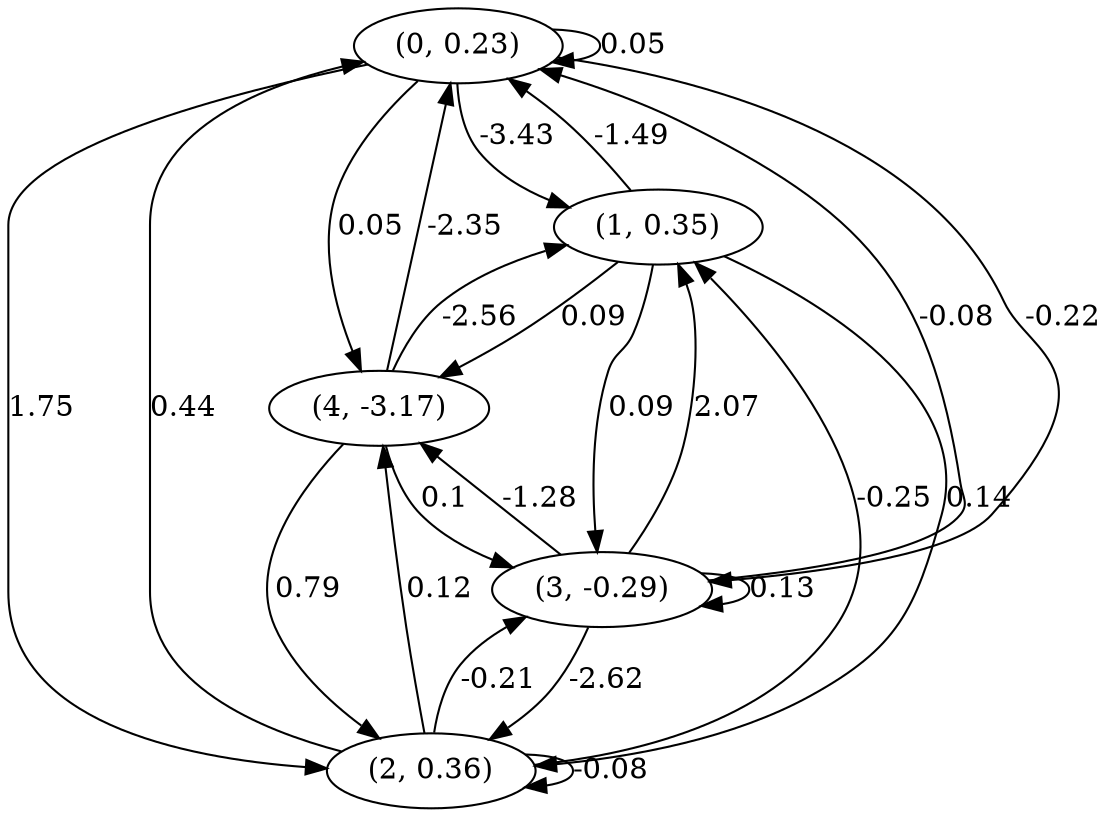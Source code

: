 digraph {
    0 [ label = "(0, 0.23)" ]
    1 [ label = "(1, 0.35)" ]
    2 [ label = "(2, 0.36)" ]
    3 [ label = "(3, -0.29)" ]
    4 [ label = "(4, -3.17)" ]
    0 -> 0 [ label = "0.05" ]
    2 -> 2 [ label = "-0.08" ]
    3 -> 3 [ label = "0.13" ]
    1 -> 0 [ label = "-1.49" ]
    2 -> 0 [ label = "0.44" ]
    3 -> 0 [ label = "-0.08" ]
    4 -> 0 [ label = "-2.35" ]
    0 -> 1 [ label = "-3.43" ]
    2 -> 1 [ label = "-0.25" ]
    3 -> 1 [ label = "2.07" ]
    4 -> 1 [ label = "-2.56" ]
    0 -> 2 [ label = "1.75" ]
    1 -> 2 [ label = "0.14" ]
    3 -> 2 [ label = "-2.62" ]
    4 -> 2 [ label = "0.79" ]
    0 -> 3 [ label = "-0.22" ]
    1 -> 3 [ label = "0.09" ]
    2 -> 3 [ label = "-0.21" ]
    4 -> 3 [ label = "0.1" ]
    0 -> 4 [ label = "0.05" ]
    1 -> 4 [ label = "0.09" ]
    2 -> 4 [ label = "0.12" ]
    3 -> 4 [ label = "-1.28" ]
}

